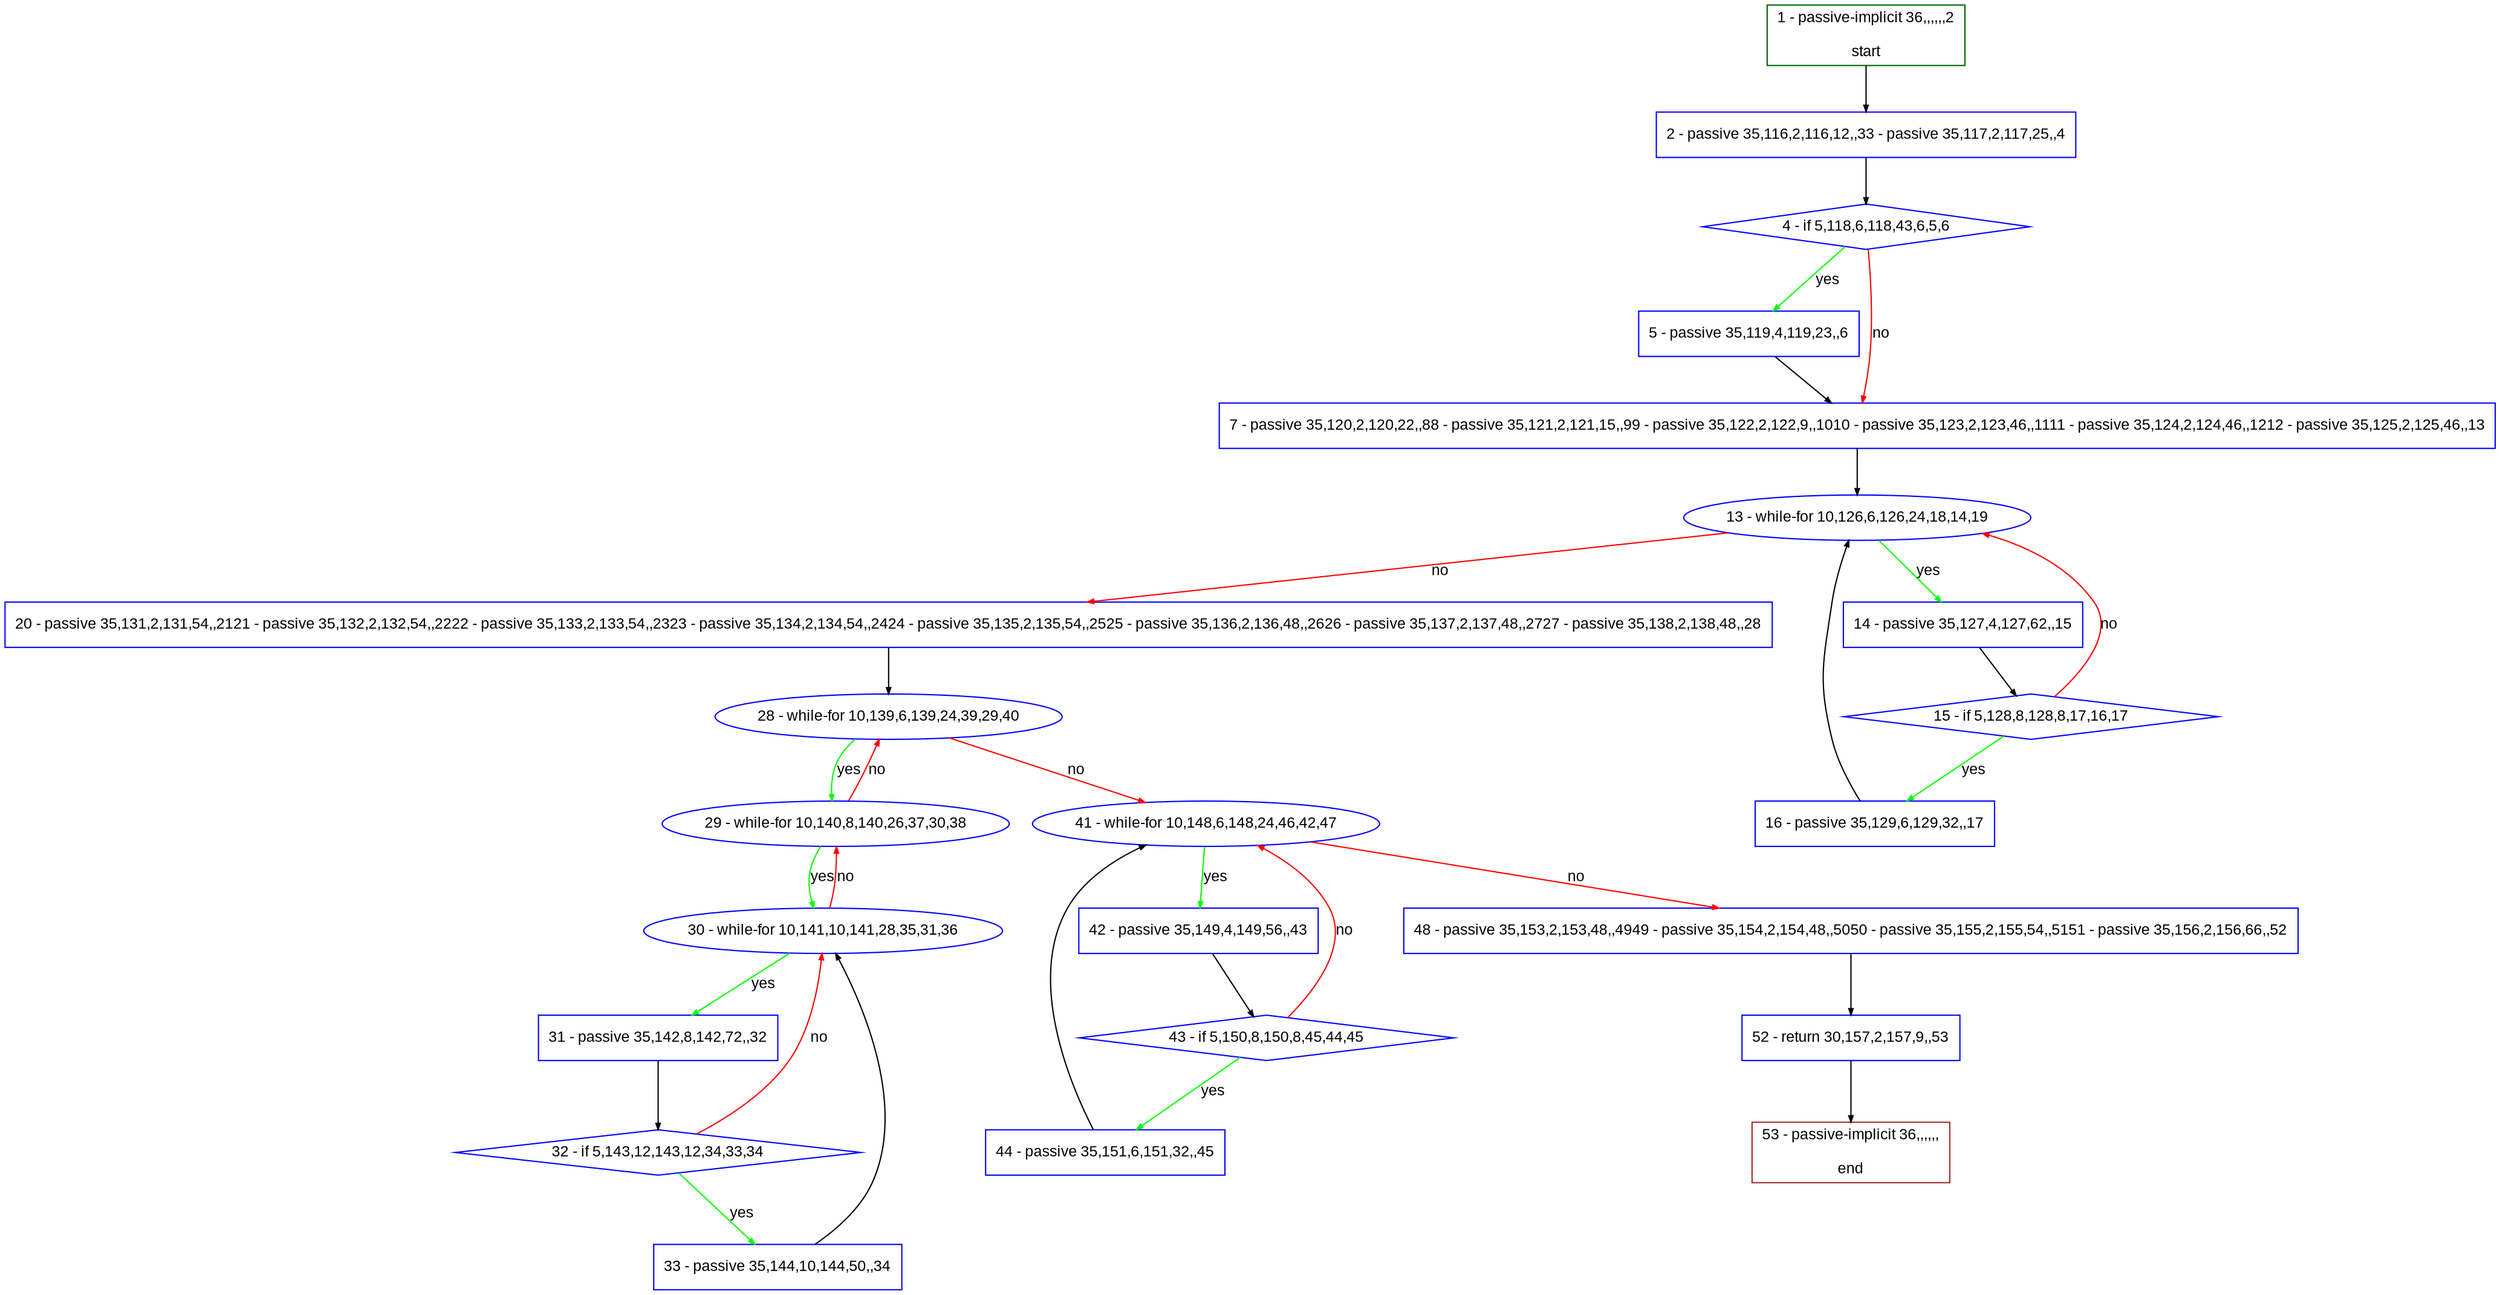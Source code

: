 digraph "" {
  graph [pack="true", label="", fontsize="12", packmode="clust", fontname="Arial", fillcolor="#FFFFCC", bgcolor="white", style="rounded,filled", compound="true"];
  node [node_initialized="no", label="", color="grey", fontsize="12", fillcolor="white", fontname="Arial", style="filled", shape="rectangle", compound="true", fixedsize="false"];
  edge [fontcolor="black", arrowhead="normal", arrowtail="none", arrowsize="0.5", ltail="", label="", color="black", fontsize="12", lhead="", fontname="Arial", dir="forward", compound="true"];
  __N1 [label="2 - passive 35,116,2,116,12,,33 - passive 35,117,2,117,25,,4", color="#0000ff", fillcolor="#ffffff", style="filled", shape="box"];
  __N2 [label="1 - passive-implicit 36,,,,,,2\n\nstart", color="#006400", fillcolor="#ffffff", style="filled", shape="box"];
  __N3 [label="4 - if 5,118,6,118,43,6,5,6", color="#0000ff", fillcolor="#ffffff", style="filled", shape="diamond"];
  __N4 [label="5 - passive 35,119,4,119,23,,6", color="#0000ff", fillcolor="#ffffff", style="filled", shape="box"];
  __N5 [label="7 - passive 35,120,2,120,22,,88 - passive 35,121,2,121,15,,99 - passive 35,122,2,122,9,,1010 - passive 35,123,2,123,46,,1111 - passive 35,124,2,124,46,,1212 - passive 35,125,2,125,46,,13", color="#0000ff", fillcolor="#ffffff", style="filled", shape="box"];
  __N6 [label="13 - while-for 10,126,6,126,24,18,14,19", color="#0000ff", fillcolor="#ffffff", style="filled", shape="oval"];
  __N7 [label="14 - passive 35,127,4,127,62,,15", color="#0000ff", fillcolor="#ffffff", style="filled", shape="box"];
  __N8 [label="20 - passive 35,131,2,131,54,,2121 - passive 35,132,2,132,54,,2222 - passive 35,133,2,133,54,,2323 - passive 35,134,2,134,54,,2424 - passive 35,135,2,135,54,,2525 - passive 35,136,2,136,48,,2626 - passive 35,137,2,137,48,,2727 - passive 35,138,2,138,48,,28", color="#0000ff", fillcolor="#ffffff", style="filled", shape="box"];
  __N9 [label="15 - if 5,128,8,128,8,17,16,17", color="#0000ff", fillcolor="#ffffff", style="filled", shape="diamond"];
  __N10 [label="16 - passive 35,129,6,129,32,,17", color="#0000ff", fillcolor="#ffffff", style="filled", shape="box"];
  __N11 [label="28 - while-for 10,139,6,139,24,39,29,40", color="#0000ff", fillcolor="#ffffff", style="filled", shape="oval"];
  __N12 [label="29 - while-for 10,140,8,140,26,37,30,38", color="#0000ff", fillcolor="#ffffff", style="filled", shape="oval"];
  __N13 [label="41 - while-for 10,148,6,148,24,46,42,47", color="#0000ff", fillcolor="#ffffff", style="filled", shape="oval"];
  __N14 [label="30 - while-for 10,141,10,141,28,35,31,36", color="#0000ff", fillcolor="#ffffff", style="filled", shape="oval"];
  __N15 [label="31 - passive 35,142,8,142,72,,32", color="#0000ff", fillcolor="#ffffff", style="filled", shape="box"];
  __N16 [label="32 - if 5,143,12,143,12,34,33,34", color="#0000ff", fillcolor="#ffffff", style="filled", shape="diamond"];
  __N17 [label="33 - passive 35,144,10,144,50,,34", color="#0000ff", fillcolor="#ffffff", style="filled", shape="box"];
  __N18 [label="42 - passive 35,149,4,149,56,,43", color="#0000ff", fillcolor="#ffffff", style="filled", shape="box"];
  __N19 [label="48 - passive 35,153,2,153,48,,4949 - passive 35,154,2,154,48,,5050 - passive 35,155,2,155,54,,5151 - passive 35,156,2,156,66,,52", color="#0000ff", fillcolor="#ffffff", style="filled", shape="box"];
  __N20 [label="43 - if 5,150,8,150,8,45,44,45", color="#0000ff", fillcolor="#ffffff", style="filled", shape="diamond"];
  __N21 [label="44 - passive 35,151,6,151,32,,45", color="#0000ff", fillcolor="#ffffff", style="filled", shape="box"];
  __N22 [label="52 - return 30,157,2,157,9,,53", color="#0000ff", fillcolor="#ffffff", style="filled", shape="box"];
  __N23 [label="53 - passive-implicit 36,,,,,,\n\nend", color="#a52a2a", fillcolor="#ffffff", style="filled", shape="box"];
  __N2 -> __N1 [arrowhead="normal", arrowtail="none", color="#000000", label="", dir="forward"];
  __N1 -> __N3 [arrowhead="normal", arrowtail="none", color="#000000", label="", dir="forward"];
  __N3 -> __N4 [arrowhead="normal", arrowtail="none", color="#00ff00", label="yes", dir="forward"];
  __N3 -> __N5 [arrowhead="normal", arrowtail="none", color="#ff0000", label="no", dir="forward"];
  __N4 -> __N5 [arrowhead="normal", arrowtail="none", color="#000000", label="", dir="forward"];
  __N5 -> __N6 [arrowhead="normal", arrowtail="none", color="#000000", label="", dir="forward"];
  __N6 -> __N7 [arrowhead="normal", arrowtail="none", color="#00ff00", label="yes", dir="forward"];
  __N6 -> __N8 [arrowhead="normal", arrowtail="none", color="#ff0000", label="no", dir="forward"];
  __N7 -> __N9 [arrowhead="normal", arrowtail="none", color="#000000", label="", dir="forward"];
  __N9 -> __N6 [arrowhead="normal", arrowtail="none", color="#ff0000", label="no", dir="forward"];
  __N9 -> __N10 [arrowhead="normal", arrowtail="none", color="#00ff00", label="yes", dir="forward"];
  __N10 -> __N6 [arrowhead="normal", arrowtail="none", color="#000000", label="", dir="forward"];
  __N8 -> __N11 [arrowhead="normal", arrowtail="none", color="#000000", label="", dir="forward"];
  __N11 -> __N12 [arrowhead="normal", arrowtail="none", color="#00ff00", label="yes", dir="forward"];
  __N12 -> __N11 [arrowhead="normal", arrowtail="none", color="#ff0000", label="no", dir="forward"];
  __N11 -> __N13 [arrowhead="normal", arrowtail="none", color="#ff0000", label="no", dir="forward"];
  __N12 -> __N14 [arrowhead="normal", arrowtail="none", color="#00ff00", label="yes", dir="forward"];
  __N14 -> __N12 [arrowhead="normal", arrowtail="none", color="#ff0000", label="no", dir="forward"];
  __N14 -> __N15 [arrowhead="normal", arrowtail="none", color="#00ff00", label="yes", dir="forward"];
  __N15 -> __N16 [arrowhead="normal", arrowtail="none", color="#000000", label="", dir="forward"];
  __N16 -> __N14 [arrowhead="normal", arrowtail="none", color="#ff0000", label="no", dir="forward"];
  __N16 -> __N17 [arrowhead="normal", arrowtail="none", color="#00ff00", label="yes", dir="forward"];
  __N17 -> __N14 [arrowhead="normal", arrowtail="none", color="#000000", label="", dir="forward"];
  __N13 -> __N18 [arrowhead="normal", arrowtail="none", color="#00ff00", label="yes", dir="forward"];
  __N13 -> __N19 [arrowhead="normal", arrowtail="none", color="#ff0000", label="no", dir="forward"];
  __N18 -> __N20 [arrowhead="normal", arrowtail="none", color="#000000", label="", dir="forward"];
  __N20 -> __N13 [arrowhead="normal", arrowtail="none", color="#ff0000", label="no", dir="forward"];
  __N20 -> __N21 [arrowhead="normal", arrowtail="none", color="#00ff00", label="yes", dir="forward"];
  __N21 -> __N13 [arrowhead="normal", arrowtail="none", color="#000000", label="", dir="forward"];
  __N19 -> __N22 [arrowhead="normal", arrowtail="none", color="#000000", label="", dir="forward"];
  __N22 -> __N23 [arrowhead="normal", arrowtail="none", color="#000000", label="", dir="forward"];
}
